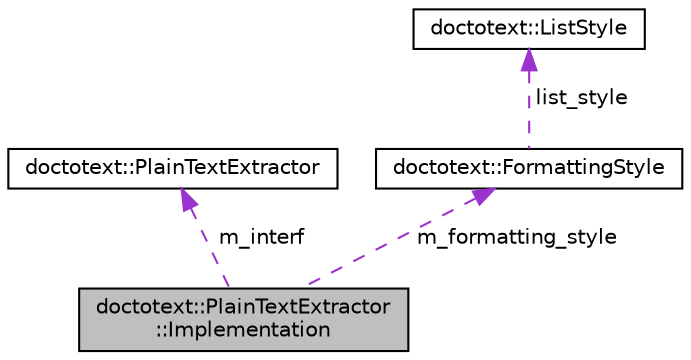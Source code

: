 digraph "doctotext::PlainTextExtractor::Implementation"
{
  edge [fontname="Helvetica",fontsize="10",labelfontname="Helvetica",labelfontsize="10"];
  node [fontname="Helvetica",fontsize="10",shape=record];
  Node1 [label="doctotext::PlainTextExtractor\l::Implementation",height=0.2,width=0.4,color="black", fillcolor="grey75", style="filled", fontcolor="black"];
  Node2 -> Node1 [dir="back",color="darkorchid3",fontsize="10",style="dashed",label=" m_interf" ,fontname="Helvetica"];
  Node2 [label="doctotext::PlainTextExtractor",height=0.2,width=0.4,color="black", fillcolor="white", style="filled",URL="$classdoctotext_1_1_plain_text_extractor.html"];
  Node3 -> Node1 [dir="back",color="darkorchid3",fontsize="10",style="dashed",label=" m_formatting_style" ,fontname="Helvetica"];
  Node3 [label="doctotext::FormattingStyle",height=0.2,width=0.4,color="black", fillcolor="white", style="filled",URL="$structdoctotext_1_1_formatting_style.html"];
  Node4 -> Node3 [dir="back",color="darkorchid3",fontsize="10",style="dashed",label=" list_style" ,fontname="Helvetica"];
  Node4 [label="doctotext::ListStyle",height=0.2,width=0.4,color="black", fillcolor="white", style="filled",URL="$classdoctotext_1_1_list_style.html"];
}
